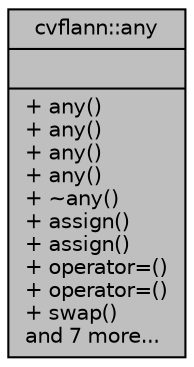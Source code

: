 digraph "cvflann::any"
{
 // LATEX_PDF_SIZE
  edge [fontname="Helvetica",fontsize="10",labelfontname="Helvetica",labelfontsize="10"];
  node [fontname="Helvetica",fontsize="10",shape=record];
  Node1 [label="{cvflann::any\n||+ any()\l+ any()\l+ any()\l+ any()\l+ ~any()\l+ assign()\l+ assign()\l+ operator=()\l+ operator=()\l+ swap()\land 7 more...\l}",height=0.2,width=0.4,color="black", fillcolor="grey75", style="filled", fontcolor="black",tooltip=" "];
}
